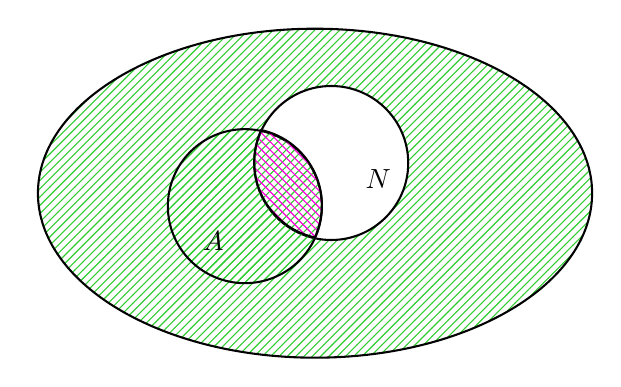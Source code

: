\tikzset{every picture/.style={line width=0.75pt}} %set default line width to 0.75pt        

\begin{tikzpicture}[x=0.75pt,y=0.75pt,yscale=-1,xscale=1]
%uncomment if require: \path (0,300); %set diagram left start at 0, and has height of 300

%Shape: Ellipse [id:dp25713279954981605] 
\draw[pattern=north east lines, pattern color=LimeGreen]   (46,113.25) .. controls (46,69.48) and (105.77,34) .. (179.5,34) .. controls (253.23,34) and (313,69.48) .. (313,113.25) .. controls (313,157.02) and (253.23,192.5) .. (179.5,192.5) .. controls (105.77,192.5) and (46,157.02) .. (46,113.25) -- cycle ;
%Shape: Circle [id:dp054806241779318254] 
\draw[fill=white]   (150.2,98.7) .. controls (150.2,78.21) and (166.81,61.6) .. (187.3,61.6) .. controls (207.79,61.6) and (224.4,78.21) .. (224.4,98.7) .. controls (224.4,119.19) and (207.79,135.8) .. (187.3,135.8) .. controls (166.81,135.8) and (150.2,119.19) .. (150.2,98.7) -- cycle ;
%Shape: Circle [id:dp27458954298091864] 
\draw[pattern=north east lines, pattern color=LimeGreen]    (108.6,119.5) .. controls (108.6,99.01) and (125.21,82.4) .. (145.7,82.4) .. controls (166.19,82.4) and (182.8,99.01) .. (182.8,119.5) .. controls (182.8,139.99) and (166.19,156.6) .. (145.7,156.6) .. controls (125.21,156.6) and (108.6,139.99) .. (108.6,119.5) -- cycle ;
%Shape: Path Data [id:dp6741602689881148] 
\draw[pattern=north west lines, pattern color=RubineRed]   (182.8,119.1) .. controls (182.8,124.62) and (181.59,129.86) .. (179.43,134.56) .. controls (162.72,130.96) and (150.2,116.09) .. (150.2,98.3) .. controls (150.2,92.78) and (151.41,87.54) .. (153.57,82.84) .. controls (170.28,86.44) and (182.8,101.31) .. (182.8,119.1) -- cycle ;

% Text Node
\draw (124,130.2) node [anchor=north west][inner sep=0.75pt]   [align=left] {$\displaystyle A$};
% Text Node
\draw (202.4,100.6) node [anchor=north west][inner sep=0.75pt]   [align=left] {$\displaystyle N$};


\end{tikzpicture}

